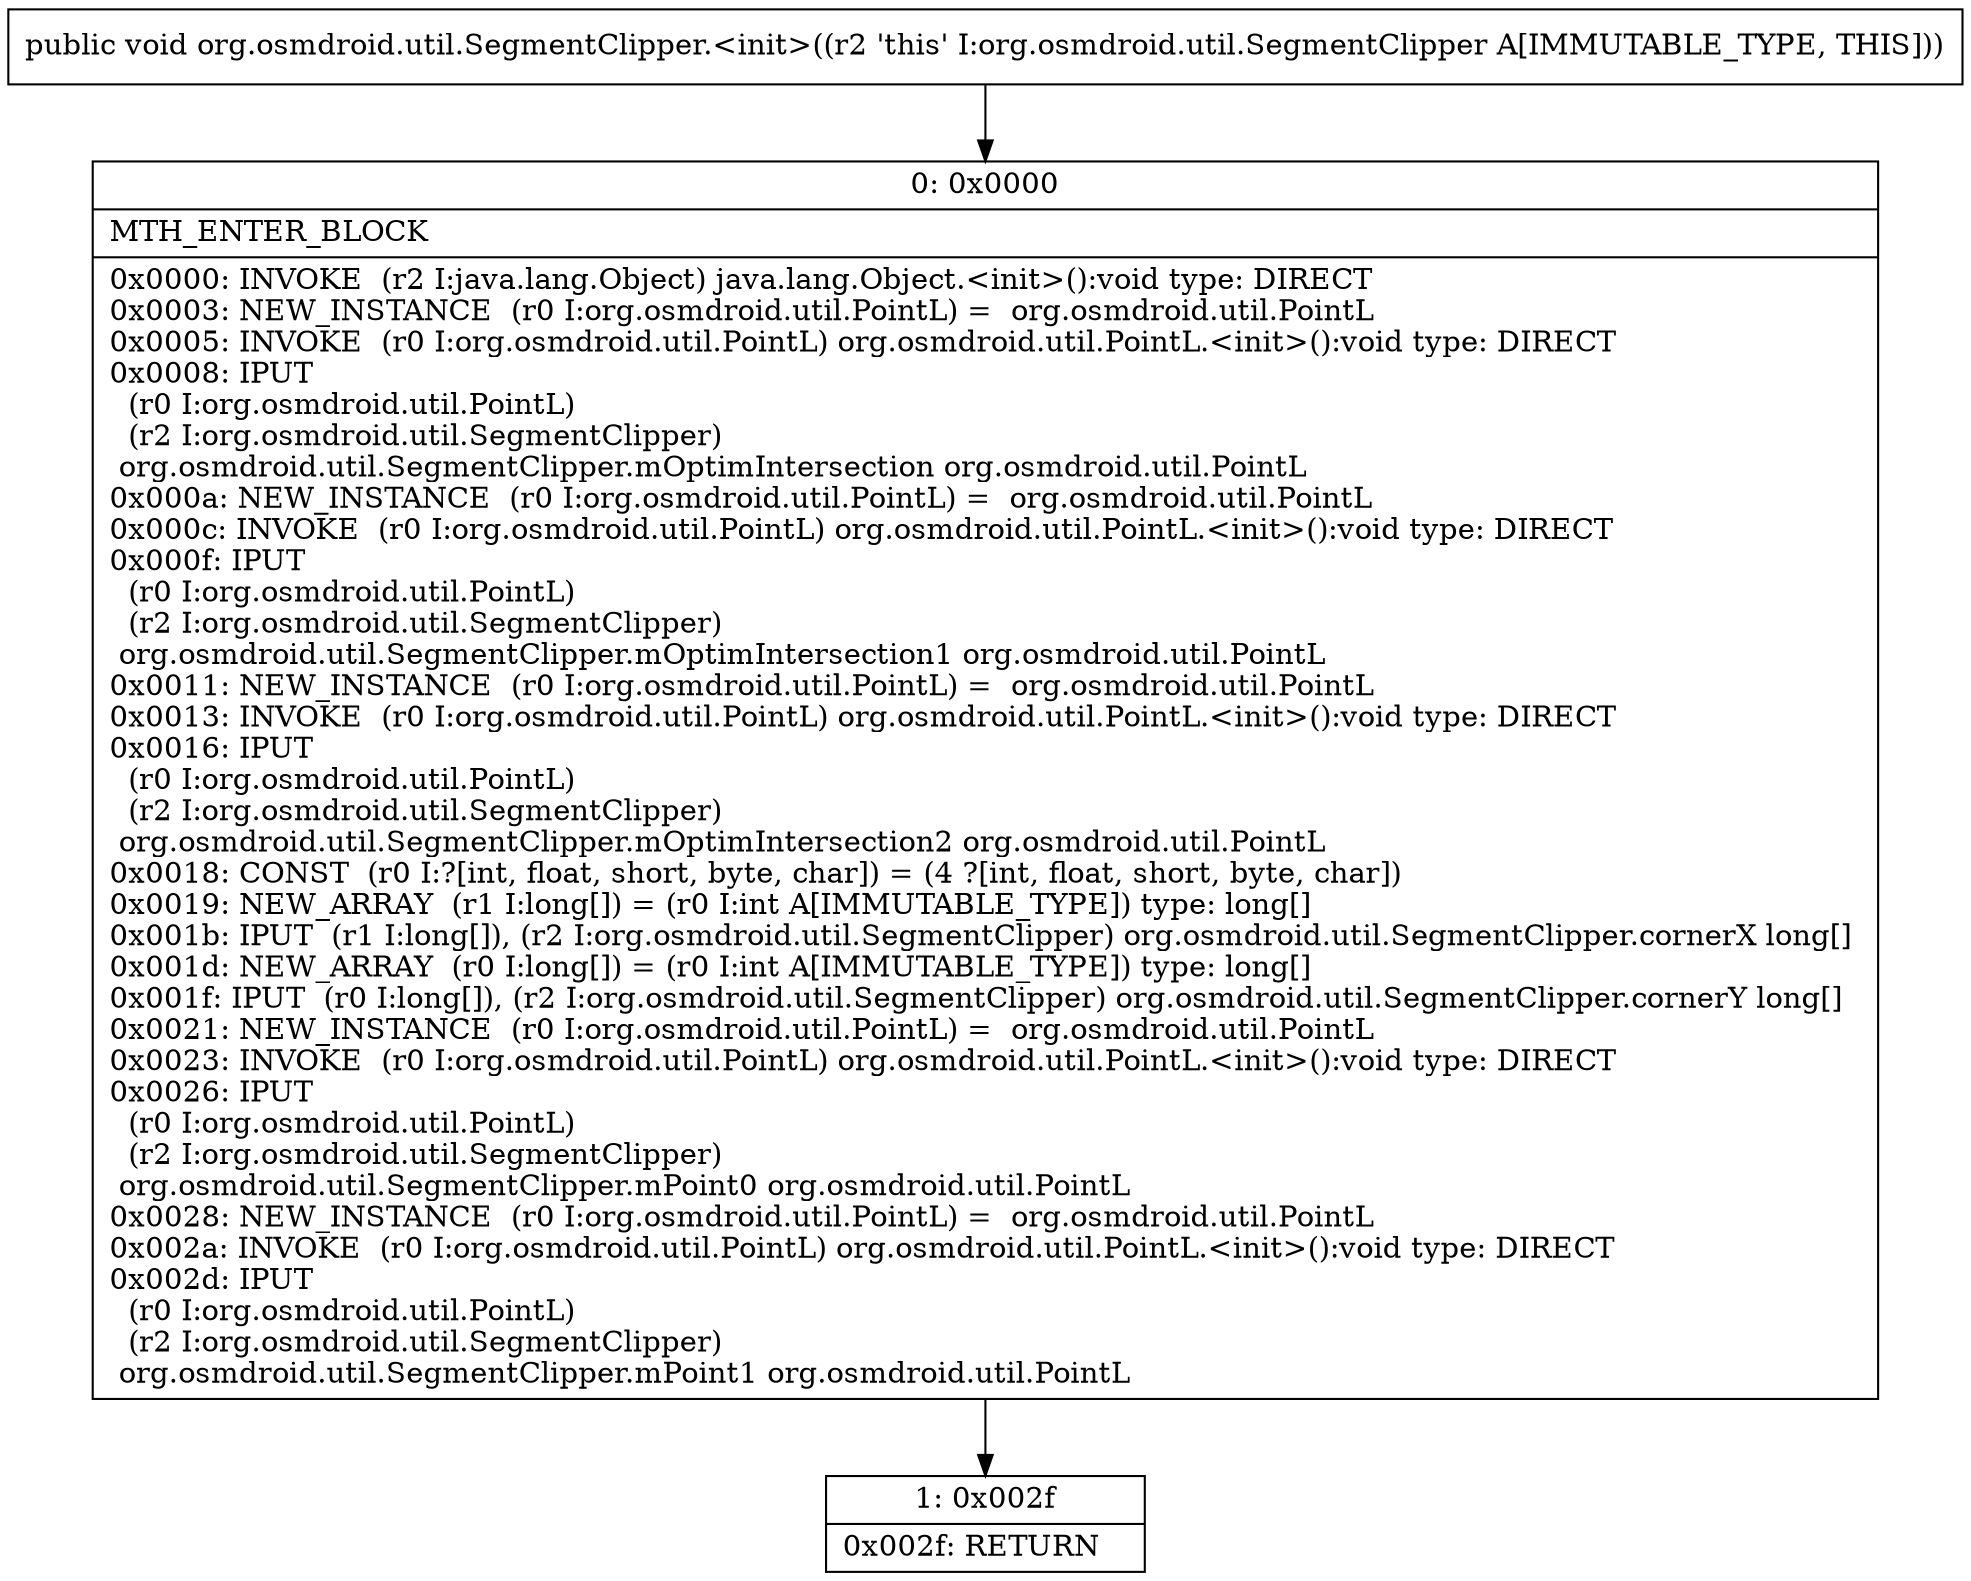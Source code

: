 digraph "CFG fororg.osmdroid.util.SegmentClipper.\<init\>()V" {
Node_0 [shape=record,label="{0\:\ 0x0000|MTH_ENTER_BLOCK\l|0x0000: INVOKE  (r2 I:java.lang.Object) java.lang.Object.\<init\>():void type: DIRECT \l0x0003: NEW_INSTANCE  (r0 I:org.osmdroid.util.PointL) =  org.osmdroid.util.PointL \l0x0005: INVOKE  (r0 I:org.osmdroid.util.PointL) org.osmdroid.util.PointL.\<init\>():void type: DIRECT \l0x0008: IPUT  \l  (r0 I:org.osmdroid.util.PointL)\l  (r2 I:org.osmdroid.util.SegmentClipper)\l org.osmdroid.util.SegmentClipper.mOptimIntersection org.osmdroid.util.PointL \l0x000a: NEW_INSTANCE  (r0 I:org.osmdroid.util.PointL) =  org.osmdroid.util.PointL \l0x000c: INVOKE  (r0 I:org.osmdroid.util.PointL) org.osmdroid.util.PointL.\<init\>():void type: DIRECT \l0x000f: IPUT  \l  (r0 I:org.osmdroid.util.PointL)\l  (r2 I:org.osmdroid.util.SegmentClipper)\l org.osmdroid.util.SegmentClipper.mOptimIntersection1 org.osmdroid.util.PointL \l0x0011: NEW_INSTANCE  (r0 I:org.osmdroid.util.PointL) =  org.osmdroid.util.PointL \l0x0013: INVOKE  (r0 I:org.osmdroid.util.PointL) org.osmdroid.util.PointL.\<init\>():void type: DIRECT \l0x0016: IPUT  \l  (r0 I:org.osmdroid.util.PointL)\l  (r2 I:org.osmdroid.util.SegmentClipper)\l org.osmdroid.util.SegmentClipper.mOptimIntersection2 org.osmdroid.util.PointL \l0x0018: CONST  (r0 I:?[int, float, short, byte, char]) = (4 ?[int, float, short, byte, char]) \l0x0019: NEW_ARRAY  (r1 I:long[]) = (r0 I:int A[IMMUTABLE_TYPE]) type: long[] \l0x001b: IPUT  (r1 I:long[]), (r2 I:org.osmdroid.util.SegmentClipper) org.osmdroid.util.SegmentClipper.cornerX long[] \l0x001d: NEW_ARRAY  (r0 I:long[]) = (r0 I:int A[IMMUTABLE_TYPE]) type: long[] \l0x001f: IPUT  (r0 I:long[]), (r2 I:org.osmdroid.util.SegmentClipper) org.osmdroid.util.SegmentClipper.cornerY long[] \l0x0021: NEW_INSTANCE  (r0 I:org.osmdroid.util.PointL) =  org.osmdroid.util.PointL \l0x0023: INVOKE  (r0 I:org.osmdroid.util.PointL) org.osmdroid.util.PointL.\<init\>():void type: DIRECT \l0x0026: IPUT  \l  (r0 I:org.osmdroid.util.PointL)\l  (r2 I:org.osmdroid.util.SegmentClipper)\l org.osmdroid.util.SegmentClipper.mPoint0 org.osmdroid.util.PointL \l0x0028: NEW_INSTANCE  (r0 I:org.osmdroid.util.PointL) =  org.osmdroid.util.PointL \l0x002a: INVOKE  (r0 I:org.osmdroid.util.PointL) org.osmdroid.util.PointL.\<init\>():void type: DIRECT \l0x002d: IPUT  \l  (r0 I:org.osmdroid.util.PointL)\l  (r2 I:org.osmdroid.util.SegmentClipper)\l org.osmdroid.util.SegmentClipper.mPoint1 org.osmdroid.util.PointL \l}"];
Node_1 [shape=record,label="{1\:\ 0x002f|0x002f: RETURN   \l}"];
MethodNode[shape=record,label="{public void org.osmdroid.util.SegmentClipper.\<init\>((r2 'this' I:org.osmdroid.util.SegmentClipper A[IMMUTABLE_TYPE, THIS])) }"];
MethodNode -> Node_0;
Node_0 -> Node_1;
}

